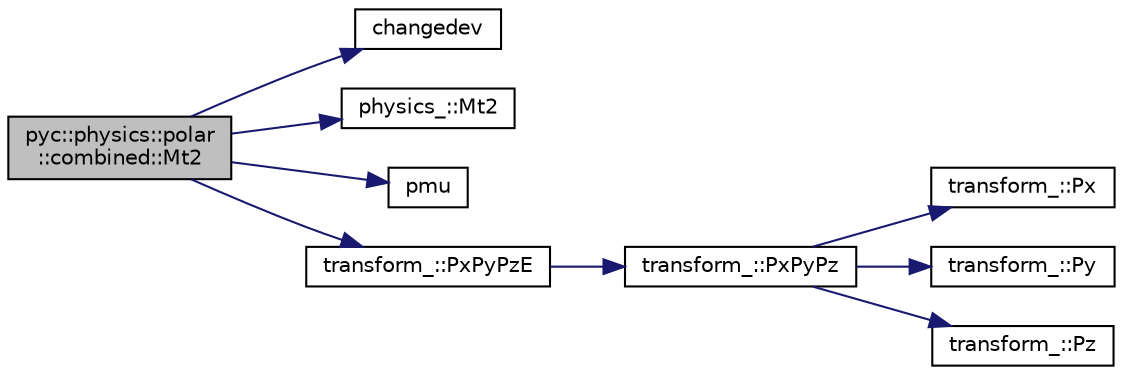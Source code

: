 digraph "pyc::physics::polar::combined::Mt2"
{
 // INTERACTIVE_SVG=YES
 // LATEX_PDF_SIZE
  edge [fontname="Helvetica",fontsize="10",labelfontname="Helvetica",labelfontsize="10"];
  node [fontname="Helvetica",fontsize="10",shape=record];
  rankdir="LR";
  Node1 [label="pyc::physics::polar\l::combined::Mt2",height=0.2,width=0.4,color="black", fillcolor="grey75", style="filled", fontcolor="black",tooltip=" "];
  Node1 -> Node2 [color="midnightblue",fontsize="10",style="solid",fontname="Helvetica"];
  Node2 [label="changedev",height=0.2,width=0.4,color="black", fillcolor="white", style="filled",URL="$utils_8h.html#a123aed6d73594e07c6401a7a6c587808",tooltip=" "];
  Node1 -> Node3 [color="midnightblue",fontsize="10",style="solid",fontname="Helvetica"];
  Node3 [label="physics_::Mt2",height=0.2,width=0.4,color="black", fillcolor="white", style="filled",URL="$namespacephysics__.html#a3d421991e1f29e21ba3d495c6ae6c93d",tooltip="Computes the square of the transverse mass."];
  Node1 -> Node4 [color="midnightblue",fontsize="10",style="solid",fontname="Helvetica"];
  Node4 [label="pmu",height=0.2,width=0.4,color="black", fillcolor="white", style="filled",URL="$events_2exp__mc20_2include_2exp__mc20_2particles_8h.html#a2cc03530ee1fa07a8d1a500ed869c93f",tooltip=" "];
  Node1 -> Node5 [color="midnightblue",fontsize="10",style="solid",fontname="Helvetica"];
  Node5 [label="transform_::PxPyPzE",height=0.2,width=0.4,color="black", fillcolor="white", style="filled",URL="$namespacetransform__.html#a87dc88421ea78ec3b9c73c86cc5ade19",tooltip="Computes the 4-momentum (Px, Py, Pz, E)."];
  Node5 -> Node6 [color="midnightblue",fontsize="10",style="solid",fontname="Helvetica"];
  Node6 [label="transform_::PxPyPz",height=0.2,width=0.4,color="black", fillcolor="white", style="filled",URL="$namespacetransform__.html#aa38819d479d31edd3f79b4f8e96ef8be",tooltip="Computes the 3-momentum (Px, Py, Pz)."];
  Node6 -> Node7 [color="midnightblue",fontsize="10",style="solid",fontname="Helvetica"];
  Node7 [label="transform_::Px",height=0.2,width=0.4,color="black", fillcolor="white", style="filled",URL="$namespacetransform__.html#a4573dda96168ebbd38a408e64cc3d5ff",tooltip="Computes the x-component of momentum (Px)."];
  Node6 -> Node8 [color="midnightblue",fontsize="10",style="solid",fontname="Helvetica"];
  Node8 [label="transform_::Py",height=0.2,width=0.4,color="black", fillcolor="white", style="filled",URL="$namespacetransform__.html#a51363ab29a6390a86a8ea75573a7a196",tooltip="Computes the y-component of momentum (Py)."];
  Node6 -> Node9 [color="midnightblue",fontsize="10",style="solid",fontname="Helvetica"];
  Node9 [label="transform_::Pz",height=0.2,width=0.4,color="black", fillcolor="white", style="filled",URL="$namespacetransform__.html#a28be39b0041a97b1667ccd1ff301f784",tooltip="Computes the z-component of momentum (Pz)."];
}
